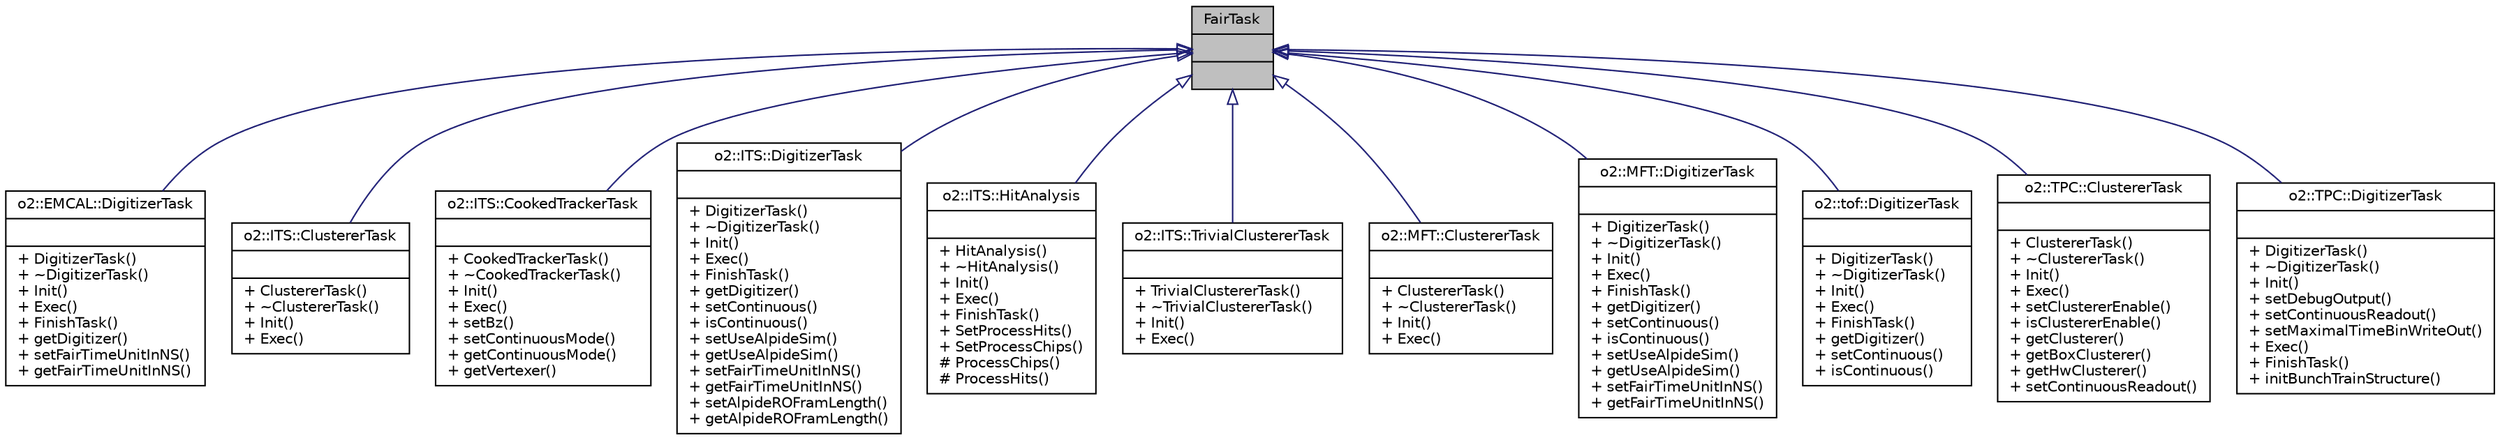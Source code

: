 digraph "FairTask"
{
 // INTERACTIVE_SVG=YES
  bgcolor="transparent";
  edge [fontname="Helvetica",fontsize="10",labelfontname="Helvetica",labelfontsize="10"];
  node [fontname="Helvetica",fontsize="10",shape=record];
  Node1 [label="{FairTask\n||}",height=0.2,width=0.4,color="black", fillcolor="grey75", style="filled" fontcolor="black"];
  Node1 -> Node2 [dir="back",color="midnightblue",fontsize="10",style="solid",arrowtail="onormal",fontname="Helvetica"];
  Node2 [label="{o2::EMCAL::DigitizerTask\n||+ DigitizerTask()\l+ ~DigitizerTask()\l+ Init()\l+ Exec()\l+ FinishTask()\l+ getDigitizer()\l+ setFairTimeUnitInNS()\l+ getFairTimeUnitInNS()\l}",height=0.2,width=0.4,color="black",URL="$de/d8a/classo2_1_1EMCAL_1_1DigitizerTask.html"];
  Node1 -> Node3 [dir="back",color="midnightblue",fontsize="10",style="solid",arrowtail="onormal",fontname="Helvetica"];
  Node3 [label="{o2::ITS::ClustererTask\n||+ ClustererTask()\l+ ~ClustererTask()\l+ Init()\l+ Exec()\l}",height=0.2,width=0.4,color="black",URL="$db/df6/classo2_1_1ITS_1_1ClustererTask.html"];
  Node1 -> Node4 [dir="back",color="midnightblue",fontsize="10",style="solid",arrowtail="onormal",fontname="Helvetica"];
  Node4 [label="{o2::ITS::CookedTrackerTask\n||+ CookedTrackerTask()\l+ ~CookedTrackerTask()\l+ Init()\l+ Exec()\l+ setBz()\l+ setContinuousMode()\l+ getContinuousMode()\l+ getVertexer()\l}",height=0.2,width=0.4,color="black",URL="$d8/d68/classo2_1_1ITS_1_1CookedTrackerTask.html"];
  Node1 -> Node5 [dir="back",color="midnightblue",fontsize="10",style="solid",arrowtail="onormal",fontname="Helvetica"];
  Node5 [label="{o2::ITS::DigitizerTask\n||+ DigitizerTask()\l+ ~DigitizerTask()\l+ Init()\l+ Exec()\l+ FinishTask()\l+ getDigitizer()\l+ setContinuous()\l+ isContinuous()\l+ setUseAlpideSim()\l+ getUseAlpideSim()\l+ setFairTimeUnitInNS()\l+ getFairTimeUnitInNS()\l+ setAlpideROFramLength()\l+ getAlpideROFramLength()\l}",height=0.2,width=0.4,color="black",URL="$de/d22/classo2_1_1ITS_1_1DigitizerTask.html"];
  Node1 -> Node6 [dir="back",color="midnightblue",fontsize="10",style="solid",arrowtail="onormal",fontname="Helvetica"];
  Node6 [label="{o2::ITS::HitAnalysis\n||+ HitAnalysis()\l+ ~HitAnalysis()\l+ Init()\l+ Exec()\l+ FinishTask()\l+ SetProcessHits()\l+ SetProcessChips()\l# ProcessChips()\l# ProcessHits()\l}",height=0.2,width=0.4,color="black",URL="$d6/df5/classo2_1_1ITS_1_1HitAnalysis.html"];
  Node1 -> Node7 [dir="back",color="midnightblue",fontsize="10",style="solid",arrowtail="onormal",fontname="Helvetica"];
  Node7 [label="{o2::ITS::TrivialClustererTask\n||+ TrivialClustererTask()\l+ ~TrivialClustererTask()\l+ Init()\l+ Exec()\l}",height=0.2,width=0.4,color="black",URL="$db/d78/classo2_1_1ITS_1_1TrivialClustererTask.html"];
  Node1 -> Node8 [dir="back",color="midnightblue",fontsize="10",style="solid",arrowtail="onormal",fontname="Helvetica"];
  Node8 [label="{o2::MFT::ClustererTask\n||+ ClustererTask()\l+ ~ClustererTask()\l+ Init()\l+ Exec()\l}",height=0.2,width=0.4,color="black",URL="$d7/d6d/classo2_1_1MFT_1_1ClustererTask.html"];
  Node1 -> Node9 [dir="back",color="midnightblue",fontsize="10",style="solid",arrowtail="onormal",fontname="Helvetica"];
  Node9 [label="{o2::MFT::DigitizerTask\n||+ DigitizerTask()\l+ ~DigitizerTask()\l+ Init()\l+ Exec()\l+ FinishTask()\l+ getDigitizer()\l+ setContinuous()\l+ isContinuous()\l+ setUseAlpideSim()\l+ getUseAlpideSim()\l+ setFairTimeUnitInNS()\l+ getFairTimeUnitInNS()\l}",height=0.2,width=0.4,color="black",URL="$d0/d22/classo2_1_1MFT_1_1DigitizerTask.html"];
  Node1 -> Node10 [dir="back",color="midnightblue",fontsize="10",style="solid",arrowtail="onormal",fontname="Helvetica"];
  Node10 [label="{o2::tof::DigitizerTask\n||+ DigitizerTask()\l+ ~DigitizerTask()\l+ Init()\l+ Exec()\l+ FinishTask()\l+ getDigitizer()\l+ setContinuous()\l+ isContinuous()\l}",height=0.2,width=0.4,color="black",URL="$d0/dad/classo2_1_1tof_1_1DigitizerTask.html"];
  Node1 -> Node11 [dir="back",color="midnightblue",fontsize="10",style="solid",arrowtail="onormal",fontname="Helvetica"];
  Node11 [label="{o2::TPC::ClustererTask\n||+ ClustererTask()\l+ ~ClustererTask()\l+ Init()\l+ Exec()\l+ setClustererEnable()\l+ isClustererEnable()\l+ getClusterer()\l+ getBoxClusterer()\l+ getHwClusterer()\l+ setContinuousReadout()\l}",height=0.2,width=0.4,color="black",URL="$db/df7/classo2_1_1TPC_1_1ClustererTask.html"];
  Node1 -> Node12 [dir="back",color="midnightblue",fontsize="10",style="solid",arrowtail="onormal",fontname="Helvetica"];
  Node12 [label="{o2::TPC::DigitizerTask\n||+ DigitizerTask()\l+ ~DigitizerTask()\l+ Init()\l+ setDebugOutput()\l+ setContinuousReadout()\l+ setMaximalTimeBinWriteOut()\l+ Exec()\l+ FinishTask()\l+ initBunchTrainStructure()\l}",height=0.2,width=0.4,color="black",URL="$dd/d64/classo2_1_1TPC_1_1DigitizerTask.html"];
}

